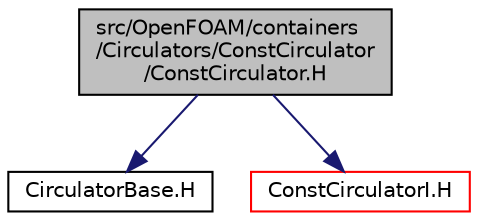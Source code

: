 digraph "src/OpenFOAM/containers/Circulators/ConstCirculator/ConstCirculator.H"
{
  bgcolor="transparent";
  edge [fontname="Helvetica",fontsize="10",labelfontname="Helvetica",labelfontsize="10"];
  node [fontname="Helvetica",fontsize="10",shape=record];
  Node1 [label="src/OpenFOAM/containers\l/Circulators/ConstCirculator\l/ConstCirculator.H",height=0.2,width=0.4,color="black", fillcolor="grey75", style="filled" fontcolor="black"];
  Node1 -> Node2 [color="midnightblue",fontsize="10",style="solid",fontname="Helvetica"];
  Node2 [label="CirculatorBase.H",height=0.2,width=0.4,color="black",URL="$CirculatorBase_8H.html"];
  Node1 -> Node3 [color="midnightblue",fontsize="10",style="solid",fontname="Helvetica"];
  Node3 [label="ConstCirculatorI.H",height=0.2,width=0.4,color="red",URL="$ConstCirculatorI_8H.html"];
}
